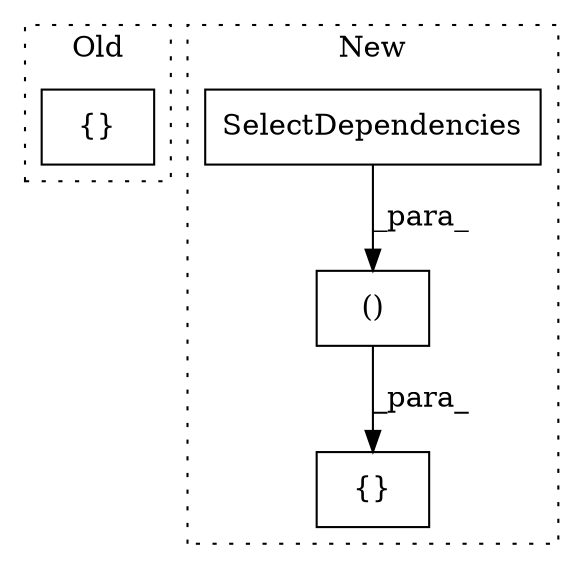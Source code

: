 digraph G {
subgraph cluster0 {
1 [label="{}" a="4" s="8150,8307" l="6,2" shape="box"];
label = "Old";
style="dotted";
}
subgraph cluster1 {
2 [label="SelectDependencies" a="32" s="10439,10501" l="19,1" shape="box"];
3 [label="()" a="106" s="10382" l="149" shape="box"];
4 [label="{}" a="4" s="9866,10531" l="6,2" shape="box"];
label = "New";
style="dotted";
}
2 -> 3 [label="_para_"];
3 -> 4 [label="_para_"];
}